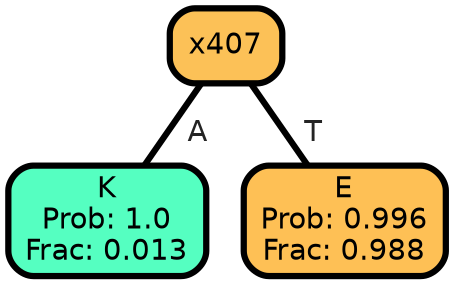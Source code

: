 graph Tree {
node [shape=box, style="filled, rounded",color="black",penwidth="3",fontcolor="black",                 fontname=helvetica] ;
graph [ranksep="0 equally", splines=straight,                 bgcolor=transparent, dpi=200] ;
edge [fontname=helvetica, fontweight=bold,fontcolor=grey14,color=black] ;
0 [label="K
Prob: 1.0
Frac: 0.013", fillcolor="#55ffc1"] ;
1 [label="x407", fillcolor="#fcc157"] ;
2 [label="E
Prob: 0.996
Frac: 0.988", fillcolor="#fec055"] ;
1 -- 0 [label=" A",penwidth=3] ;
1 -- 2 [label=" T",penwidth=3] ;
{rank = same;}}